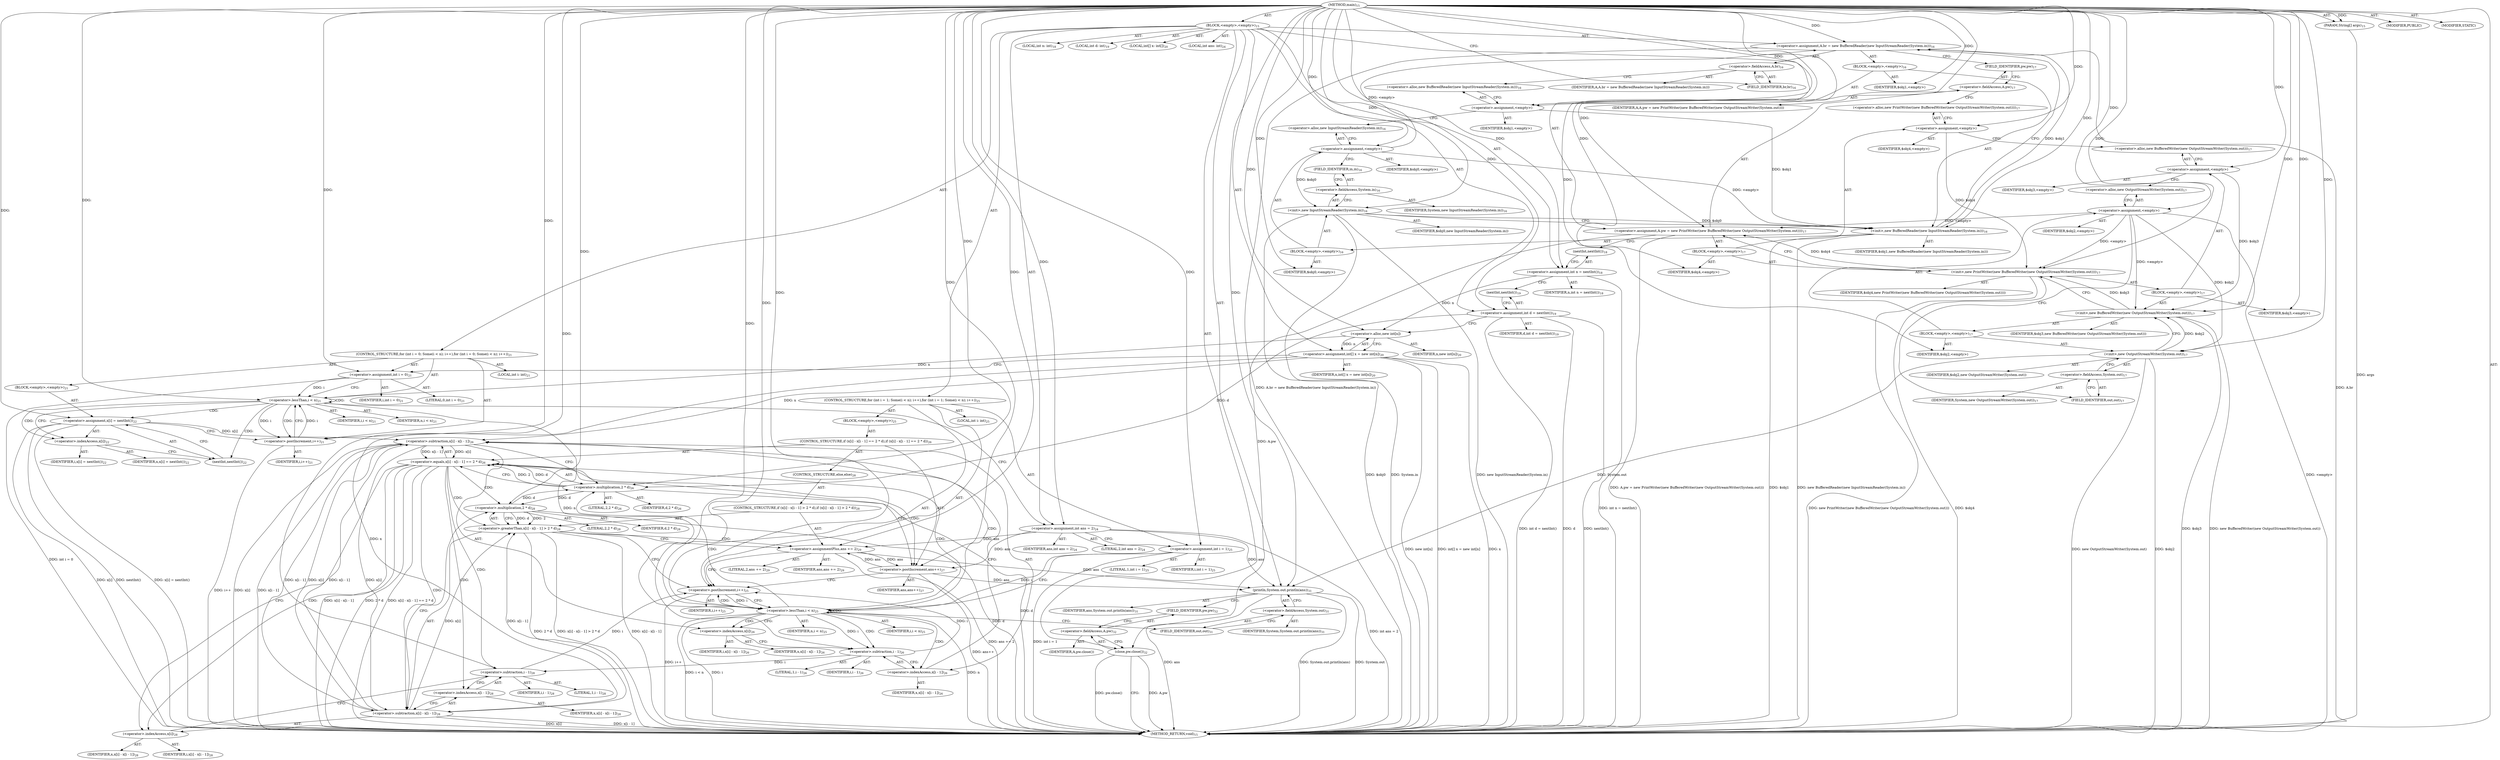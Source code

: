 digraph "main" {  
"23" [label = <(METHOD,main)<SUB>15</SUB>> ]
"24" [label = <(PARAM,String[] args)<SUB>15</SUB>> ]
"25" [label = <(BLOCK,&lt;empty&gt;,&lt;empty&gt;)<SUB>15</SUB>> ]
"26" [label = <(&lt;operator&gt;.assignment,A.br = new BufferedReader(new InputStreamReader(System.in)))<SUB>16</SUB>> ]
"27" [label = <(&lt;operator&gt;.fieldAccess,A.br)<SUB>16</SUB>> ]
"28" [label = <(IDENTIFIER,A,A.br = new BufferedReader(new InputStreamReader(System.in)))> ]
"29" [label = <(FIELD_IDENTIFIER,br,br)<SUB>16</SUB>> ]
"30" [label = <(BLOCK,&lt;empty&gt;,&lt;empty&gt;)<SUB>16</SUB>> ]
"31" [label = <(&lt;operator&gt;.assignment,&lt;empty&gt;)> ]
"32" [label = <(IDENTIFIER,$obj1,&lt;empty&gt;)> ]
"33" [label = <(&lt;operator&gt;.alloc,new BufferedReader(new InputStreamReader(System.in)))<SUB>16</SUB>> ]
"34" [label = <(&lt;init&gt;,new BufferedReader(new InputStreamReader(System.in)))<SUB>16</SUB>> ]
"35" [label = <(IDENTIFIER,$obj1,new BufferedReader(new InputStreamReader(System.in)))> ]
"36" [label = <(BLOCK,&lt;empty&gt;,&lt;empty&gt;)<SUB>16</SUB>> ]
"37" [label = <(&lt;operator&gt;.assignment,&lt;empty&gt;)> ]
"38" [label = <(IDENTIFIER,$obj0,&lt;empty&gt;)> ]
"39" [label = <(&lt;operator&gt;.alloc,new InputStreamReader(System.in))<SUB>16</SUB>> ]
"40" [label = <(&lt;init&gt;,new InputStreamReader(System.in))<SUB>16</SUB>> ]
"41" [label = <(IDENTIFIER,$obj0,new InputStreamReader(System.in))> ]
"42" [label = <(&lt;operator&gt;.fieldAccess,System.in)<SUB>16</SUB>> ]
"43" [label = <(IDENTIFIER,System,new InputStreamReader(System.in))<SUB>16</SUB>> ]
"44" [label = <(FIELD_IDENTIFIER,in,in)<SUB>16</SUB>> ]
"45" [label = <(IDENTIFIER,$obj0,&lt;empty&gt;)> ]
"46" [label = <(IDENTIFIER,$obj1,&lt;empty&gt;)> ]
"47" [label = <(&lt;operator&gt;.assignment,A.pw = new PrintWriter(new BufferedWriter(new OutputStreamWriter(System.out))))<SUB>17</SUB>> ]
"48" [label = <(&lt;operator&gt;.fieldAccess,A.pw)<SUB>17</SUB>> ]
"49" [label = <(IDENTIFIER,A,A.pw = new PrintWriter(new BufferedWriter(new OutputStreamWriter(System.out))))> ]
"50" [label = <(FIELD_IDENTIFIER,pw,pw)<SUB>17</SUB>> ]
"51" [label = <(BLOCK,&lt;empty&gt;,&lt;empty&gt;)<SUB>17</SUB>> ]
"52" [label = <(&lt;operator&gt;.assignment,&lt;empty&gt;)> ]
"53" [label = <(IDENTIFIER,$obj4,&lt;empty&gt;)> ]
"54" [label = <(&lt;operator&gt;.alloc,new PrintWriter(new BufferedWriter(new OutputStreamWriter(System.out))))<SUB>17</SUB>> ]
"55" [label = <(&lt;init&gt;,new PrintWriter(new BufferedWriter(new OutputStreamWriter(System.out))))<SUB>17</SUB>> ]
"56" [label = <(IDENTIFIER,$obj4,new PrintWriter(new BufferedWriter(new OutputStreamWriter(System.out))))> ]
"57" [label = <(BLOCK,&lt;empty&gt;,&lt;empty&gt;)<SUB>17</SUB>> ]
"58" [label = <(&lt;operator&gt;.assignment,&lt;empty&gt;)> ]
"59" [label = <(IDENTIFIER,$obj3,&lt;empty&gt;)> ]
"60" [label = <(&lt;operator&gt;.alloc,new BufferedWriter(new OutputStreamWriter(System.out)))<SUB>17</SUB>> ]
"61" [label = <(&lt;init&gt;,new BufferedWriter(new OutputStreamWriter(System.out)))<SUB>17</SUB>> ]
"62" [label = <(IDENTIFIER,$obj3,new BufferedWriter(new OutputStreamWriter(System.out)))> ]
"63" [label = <(BLOCK,&lt;empty&gt;,&lt;empty&gt;)<SUB>17</SUB>> ]
"64" [label = <(&lt;operator&gt;.assignment,&lt;empty&gt;)> ]
"65" [label = <(IDENTIFIER,$obj2,&lt;empty&gt;)> ]
"66" [label = <(&lt;operator&gt;.alloc,new OutputStreamWriter(System.out))<SUB>17</SUB>> ]
"67" [label = <(&lt;init&gt;,new OutputStreamWriter(System.out))<SUB>17</SUB>> ]
"68" [label = <(IDENTIFIER,$obj2,new OutputStreamWriter(System.out))> ]
"69" [label = <(&lt;operator&gt;.fieldAccess,System.out)<SUB>17</SUB>> ]
"70" [label = <(IDENTIFIER,System,new OutputStreamWriter(System.out))<SUB>17</SUB>> ]
"71" [label = <(FIELD_IDENTIFIER,out,out)<SUB>17</SUB>> ]
"72" [label = <(IDENTIFIER,$obj2,&lt;empty&gt;)> ]
"73" [label = <(IDENTIFIER,$obj3,&lt;empty&gt;)> ]
"74" [label = <(IDENTIFIER,$obj4,&lt;empty&gt;)> ]
"75" [label = <(LOCAL,int n: int)<SUB>18</SUB>> ]
"76" [label = <(&lt;operator&gt;.assignment,int n = nextInt())<SUB>18</SUB>> ]
"77" [label = <(IDENTIFIER,n,int n = nextInt())<SUB>18</SUB>> ]
"78" [label = <(nextInt,nextInt())<SUB>18</SUB>> ]
"79" [label = <(LOCAL,int d: int)<SUB>19</SUB>> ]
"80" [label = <(&lt;operator&gt;.assignment,int d = nextInt())<SUB>19</SUB>> ]
"81" [label = <(IDENTIFIER,d,int d = nextInt())<SUB>19</SUB>> ]
"82" [label = <(nextInt,nextInt())<SUB>19</SUB>> ]
"83" [label = <(LOCAL,int[] x: int[])<SUB>20</SUB>> ]
"84" [label = <(&lt;operator&gt;.assignment,int[] x = new int[n])<SUB>20</SUB>> ]
"85" [label = <(IDENTIFIER,x,int[] x = new int[n])<SUB>20</SUB>> ]
"86" [label = <(&lt;operator&gt;.alloc,new int[n])> ]
"87" [label = <(IDENTIFIER,n,new int[n])<SUB>20</SUB>> ]
"88" [label = <(CONTROL_STRUCTURE,for (int i = 0; Some(i &lt; n); i++),for (int i = 0; Some(i &lt; n); i++))<SUB>21</SUB>> ]
"89" [label = <(LOCAL,int i: int)<SUB>21</SUB>> ]
"90" [label = <(&lt;operator&gt;.assignment,int i = 0)<SUB>21</SUB>> ]
"91" [label = <(IDENTIFIER,i,int i = 0)<SUB>21</SUB>> ]
"92" [label = <(LITERAL,0,int i = 0)<SUB>21</SUB>> ]
"93" [label = <(&lt;operator&gt;.lessThan,i &lt; n)<SUB>21</SUB>> ]
"94" [label = <(IDENTIFIER,i,i &lt; n)<SUB>21</SUB>> ]
"95" [label = <(IDENTIFIER,n,i &lt; n)<SUB>21</SUB>> ]
"96" [label = <(&lt;operator&gt;.postIncrement,i++)<SUB>21</SUB>> ]
"97" [label = <(IDENTIFIER,i,i++)<SUB>21</SUB>> ]
"98" [label = <(BLOCK,&lt;empty&gt;,&lt;empty&gt;)<SUB>21</SUB>> ]
"99" [label = <(&lt;operator&gt;.assignment,x[i] = nextInt())<SUB>22</SUB>> ]
"100" [label = <(&lt;operator&gt;.indexAccess,x[i])<SUB>22</SUB>> ]
"101" [label = <(IDENTIFIER,x,x[i] = nextInt())<SUB>22</SUB>> ]
"102" [label = <(IDENTIFIER,i,x[i] = nextInt())<SUB>22</SUB>> ]
"103" [label = <(nextInt,nextInt())<SUB>22</SUB>> ]
"104" [label = <(LOCAL,int ans: int)<SUB>24</SUB>> ]
"105" [label = <(&lt;operator&gt;.assignment,int ans = 2)<SUB>24</SUB>> ]
"106" [label = <(IDENTIFIER,ans,int ans = 2)<SUB>24</SUB>> ]
"107" [label = <(LITERAL,2,int ans = 2)<SUB>24</SUB>> ]
"108" [label = <(CONTROL_STRUCTURE,for (int i = 1; Some(i &lt; n); i++),for (int i = 1; Some(i &lt; n); i++))<SUB>25</SUB>> ]
"109" [label = <(LOCAL,int i: int)<SUB>25</SUB>> ]
"110" [label = <(&lt;operator&gt;.assignment,int i = 1)<SUB>25</SUB>> ]
"111" [label = <(IDENTIFIER,i,int i = 1)<SUB>25</SUB>> ]
"112" [label = <(LITERAL,1,int i = 1)<SUB>25</SUB>> ]
"113" [label = <(&lt;operator&gt;.lessThan,i &lt; n)<SUB>25</SUB>> ]
"114" [label = <(IDENTIFIER,i,i &lt; n)<SUB>25</SUB>> ]
"115" [label = <(IDENTIFIER,n,i &lt; n)<SUB>25</SUB>> ]
"116" [label = <(&lt;operator&gt;.postIncrement,i++)<SUB>25</SUB>> ]
"117" [label = <(IDENTIFIER,i,i++)<SUB>25</SUB>> ]
"118" [label = <(BLOCK,&lt;empty&gt;,&lt;empty&gt;)<SUB>25</SUB>> ]
"119" [label = <(CONTROL_STRUCTURE,if (x[i] - x[i - 1] == 2 * d),if (x[i] - x[i - 1] == 2 * d))<SUB>26</SUB>> ]
"120" [label = <(&lt;operator&gt;.equals,x[i] - x[i - 1] == 2 * d)<SUB>26</SUB>> ]
"121" [label = <(&lt;operator&gt;.subtraction,x[i] - x[i - 1])<SUB>26</SUB>> ]
"122" [label = <(&lt;operator&gt;.indexAccess,x[i])<SUB>26</SUB>> ]
"123" [label = <(IDENTIFIER,x,x[i] - x[i - 1])<SUB>26</SUB>> ]
"124" [label = <(IDENTIFIER,i,x[i] - x[i - 1])<SUB>26</SUB>> ]
"125" [label = <(&lt;operator&gt;.indexAccess,x[i - 1])<SUB>26</SUB>> ]
"126" [label = <(IDENTIFIER,x,x[i] - x[i - 1])<SUB>26</SUB>> ]
"127" [label = <(&lt;operator&gt;.subtraction,i - 1)<SUB>26</SUB>> ]
"128" [label = <(IDENTIFIER,i,i - 1)<SUB>26</SUB>> ]
"129" [label = <(LITERAL,1,i - 1)<SUB>26</SUB>> ]
"130" [label = <(&lt;operator&gt;.multiplication,2 * d)<SUB>26</SUB>> ]
"131" [label = <(LITERAL,2,2 * d)<SUB>26</SUB>> ]
"132" [label = <(IDENTIFIER,d,2 * d)<SUB>26</SUB>> ]
"133" [label = <(&lt;operator&gt;.postIncrement,ans++)<SUB>27</SUB>> ]
"134" [label = <(IDENTIFIER,ans,ans++)<SUB>27</SUB>> ]
"135" [label = <(CONTROL_STRUCTURE,else,else)<SUB>28</SUB>> ]
"136" [label = <(CONTROL_STRUCTURE,if (x[i] - x[i - 1] &gt; 2 * d),if (x[i] - x[i - 1] &gt; 2 * d))<SUB>28</SUB>> ]
"137" [label = <(&lt;operator&gt;.greaterThan,x[i] - x[i - 1] &gt; 2 * d)<SUB>28</SUB>> ]
"138" [label = <(&lt;operator&gt;.subtraction,x[i] - x[i - 1])<SUB>28</SUB>> ]
"139" [label = <(&lt;operator&gt;.indexAccess,x[i])<SUB>28</SUB>> ]
"140" [label = <(IDENTIFIER,x,x[i] - x[i - 1])<SUB>28</SUB>> ]
"141" [label = <(IDENTIFIER,i,x[i] - x[i - 1])<SUB>28</SUB>> ]
"142" [label = <(&lt;operator&gt;.indexAccess,x[i - 1])<SUB>28</SUB>> ]
"143" [label = <(IDENTIFIER,x,x[i] - x[i - 1])<SUB>28</SUB>> ]
"144" [label = <(&lt;operator&gt;.subtraction,i - 1)<SUB>28</SUB>> ]
"145" [label = <(IDENTIFIER,i,i - 1)<SUB>28</SUB>> ]
"146" [label = <(LITERAL,1,i - 1)<SUB>28</SUB>> ]
"147" [label = <(&lt;operator&gt;.multiplication,2 * d)<SUB>28</SUB>> ]
"148" [label = <(LITERAL,2,2 * d)<SUB>28</SUB>> ]
"149" [label = <(IDENTIFIER,d,2 * d)<SUB>28</SUB>> ]
"150" [label = <(&lt;operator&gt;.assignmentPlus,ans += 2)<SUB>29</SUB>> ]
"151" [label = <(IDENTIFIER,ans,ans += 2)<SUB>29</SUB>> ]
"152" [label = <(LITERAL,2,ans += 2)<SUB>29</SUB>> ]
"153" [label = <(println,System.out.println(ans))<SUB>31</SUB>> ]
"154" [label = <(&lt;operator&gt;.fieldAccess,System.out)<SUB>31</SUB>> ]
"155" [label = <(IDENTIFIER,System,System.out.println(ans))<SUB>31</SUB>> ]
"156" [label = <(FIELD_IDENTIFIER,out,out)<SUB>31</SUB>> ]
"157" [label = <(IDENTIFIER,ans,System.out.println(ans))<SUB>31</SUB>> ]
"158" [label = <(close,pw.close())<SUB>32</SUB>> ]
"159" [label = <(&lt;operator&gt;.fieldAccess,A.pw)<SUB>32</SUB>> ]
"160" [label = <(IDENTIFIER,A,pw.close())> ]
"161" [label = <(FIELD_IDENTIFIER,pw,pw)<SUB>32</SUB>> ]
"162" [label = <(MODIFIER,PUBLIC)> ]
"163" [label = <(MODIFIER,STATIC)> ]
"164" [label = <(METHOD_RETURN,void)<SUB>15</SUB>> ]
  "23" -> "24"  [ label = "AST: "] 
  "23" -> "25"  [ label = "AST: "] 
  "23" -> "162"  [ label = "AST: "] 
  "23" -> "163"  [ label = "AST: "] 
  "23" -> "164"  [ label = "AST: "] 
  "25" -> "26"  [ label = "AST: "] 
  "25" -> "47"  [ label = "AST: "] 
  "25" -> "75"  [ label = "AST: "] 
  "25" -> "76"  [ label = "AST: "] 
  "25" -> "79"  [ label = "AST: "] 
  "25" -> "80"  [ label = "AST: "] 
  "25" -> "83"  [ label = "AST: "] 
  "25" -> "84"  [ label = "AST: "] 
  "25" -> "88"  [ label = "AST: "] 
  "25" -> "104"  [ label = "AST: "] 
  "25" -> "105"  [ label = "AST: "] 
  "25" -> "108"  [ label = "AST: "] 
  "25" -> "153"  [ label = "AST: "] 
  "25" -> "158"  [ label = "AST: "] 
  "26" -> "27"  [ label = "AST: "] 
  "26" -> "30"  [ label = "AST: "] 
  "27" -> "28"  [ label = "AST: "] 
  "27" -> "29"  [ label = "AST: "] 
  "30" -> "31"  [ label = "AST: "] 
  "30" -> "34"  [ label = "AST: "] 
  "30" -> "46"  [ label = "AST: "] 
  "31" -> "32"  [ label = "AST: "] 
  "31" -> "33"  [ label = "AST: "] 
  "34" -> "35"  [ label = "AST: "] 
  "34" -> "36"  [ label = "AST: "] 
  "36" -> "37"  [ label = "AST: "] 
  "36" -> "40"  [ label = "AST: "] 
  "36" -> "45"  [ label = "AST: "] 
  "37" -> "38"  [ label = "AST: "] 
  "37" -> "39"  [ label = "AST: "] 
  "40" -> "41"  [ label = "AST: "] 
  "40" -> "42"  [ label = "AST: "] 
  "42" -> "43"  [ label = "AST: "] 
  "42" -> "44"  [ label = "AST: "] 
  "47" -> "48"  [ label = "AST: "] 
  "47" -> "51"  [ label = "AST: "] 
  "48" -> "49"  [ label = "AST: "] 
  "48" -> "50"  [ label = "AST: "] 
  "51" -> "52"  [ label = "AST: "] 
  "51" -> "55"  [ label = "AST: "] 
  "51" -> "74"  [ label = "AST: "] 
  "52" -> "53"  [ label = "AST: "] 
  "52" -> "54"  [ label = "AST: "] 
  "55" -> "56"  [ label = "AST: "] 
  "55" -> "57"  [ label = "AST: "] 
  "57" -> "58"  [ label = "AST: "] 
  "57" -> "61"  [ label = "AST: "] 
  "57" -> "73"  [ label = "AST: "] 
  "58" -> "59"  [ label = "AST: "] 
  "58" -> "60"  [ label = "AST: "] 
  "61" -> "62"  [ label = "AST: "] 
  "61" -> "63"  [ label = "AST: "] 
  "63" -> "64"  [ label = "AST: "] 
  "63" -> "67"  [ label = "AST: "] 
  "63" -> "72"  [ label = "AST: "] 
  "64" -> "65"  [ label = "AST: "] 
  "64" -> "66"  [ label = "AST: "] 
  "67" -> "68"  [ label = "AST: "] 
  "67" -> "69"  [ label = "AST: "] 
  "69" -> "70"  [ label = "AST: "] 
  "69" -> "71"  [ label = "AST: "] 
  "76" -> "77"  [ label = "AST: "] 
  "76" -> "78"  [ label = "AST: "] 
  "80" -> "81"  [ label = "AST: "] 
  "80" -> "82"  [ label = "AST: "] 
  "84" -> "85"  [ label = "AST: "] 
  "84" -> "86"  [ label = "AST: "] 
  "86" -> "87"  [ label = "AST: "] 
  "88" -> "89"  [ label = "AST: "] 
  "88" -> "90"  [ label = "AST: "] 
  "88" -> "93"  [ label = "AST: "] 
  "88" -> "96"  [ label = "AST: "] 
  "88" -> "98"  [ label = "AST: "] 
  "90" -> "91"  [ label = "AST: "] 
  "90" -> "92"  [ label = "AST: "] 
  "93" -> "94"  [ label = "AST: "] 
  "93" -> "95"  [ label = "AST: "] 
  "96" -> "97"  [ label = "AST: "] 
  "98" -> "99"  [ label = "AST: "] 
  "99" -> "100"  [ label = "AST: "] 
  "99" -> "103"  [ label = "AST: "] 
  "100" -> "101"  [ label = "AST: "] 
  "100" -> "102"  [ label = "AST: "] 
  "105" -> "106"  [ label = "AST: "] 
  "105" -> "107"  [ label = "AST: "] 
  "108" -> "109"  [ label = "AST: "] 
  "108" -> "110"  [ label = "AST: "] 
  "108" -> "113"  [ label = "AST: "] 
  "108" -> "116"  [ label = "AST: "] 
  "108" -> "118"  [ label = "AST: "] 
  "110" -> "111"  [ label = "AST: "] 
  "110" -> "112"  [ label = "AST: "] 
  "113" -> "114"  [ label = "AST: "] 
  "113" -> "115"  [ label = "AST: "] 
  "116" -> "117"  [ label = "AST: "] 
  "118" -> "119"  [ label = "AST: "] 
  "119" -> "120"  [ label = "AST: "] 
  "119" -> "133"  [ label = "AST: "] 
  "119" -> "135"  [ label = "AST: "] 
  "120" -> "121"  [ label = "AST: "] 
  "120" -> "130"  [ label = "AST: "] 
  "121" -> "122"  [ label = "AST: "] 
  "121" -> "125"  [ label = "AST: "] 
  "122" -> "123"  [ label = "AST: "] 
  "122" -> "124"  [ label = "AST: "] 
  "125" -> "126"  [ label = "AST: "] 
  "125" -> "127"  [ label = "AST: "] 
  "127" -> "128"  [ label = "AST: "] 
  "127" -> "129"  [ label = "AST: "] 
  "130" -> "131"  [ label = "AST: "] 
  "130" -> "132"  [ label = "AST: "] 
  "133" -> "134"  [ label = "AST: "] 
  "135" -> "136"  [ label = "AST: "] 
  "136" -> "137"  [ label = "AST: "] 
  "136" -> "150"  [ label = "AST: "] 
  "137" -> "138"  [ label = "AST: "] 
  "137" -> "147"  [ label = "AST: "] 
  "138" -> "139"  [ label = "AST: "] 
  "138" -> "142"  [ label = "AST: "] 
  "139" -> "140"  [ label = "AST: "] 
  "139" -> "141"  [ label = "AST: "] 
  "142" -> "143"  [ label = "AST: "] 
  "142" -> "144"  [ label = "AST: "] 
  "144" -> "145"  [ label = "AST: "] 
  "144" -> "146"  [ label = "AST: "] 
  "147" -> "148"  [ label = "AST: "] 
  "147" -> "149"  [ label = "AST: "] 
  "150" -> "151"  [ label = "AST: "] 
  "150" -> "152"  [ label = "AST: "] 
  "153" -> "154"  [ label = "AST: "] 
  "153" -> "157"  [ label = "AST: "] 
  "154" -> "155"  [ label = "AST: "] 
  "154" -> "156"  [ label = "AST: "] 
  "158" -> "159"  [ label = "AST: "] 
  "159" -> "160"  [ label = "AST: "] 
  "159" -> "161"  [ label = "AST: "] 
  "26" -> "50"  [ label = "CFG: "] 
  "47" -> "78"  [ label = "CFG: "] 
  "76" -> "82"  [ label = "CFG: "] 
  "80" -> "86"  [ label = "CFG: "] 
  "84" -> "90"  [ label = "CFG: "] 
  "105" -> "110"  [ label = "CFG: "] 
  "153" -> "161"  [ label = "CFG: "] 
  "158" -> "164"  [ label = "CFG: "] 
  "27" -> "33"  [ label = "CFG: "] 
  "48" -> "54"  [ label = "CFG: "] 
  "78" -> "76"  [ label = "CFG: "] 
  "82" -> "80"  [ label = "CFG: "] 
  "86" -> "84"  [ label = "CFG: "] 
  "90" -> "93"  [ label = "CFG: "] 
  "93" -> "100"  [ label = "CFG: "] 
  "93" -> "105"  [ label = "CFG: "] 
  "96" -> "93"  [ label = "CFG: "] 
  "110" -> "113"  [ label = "CFG: "] 
  "113" -> "122"  [ label = "CFG: "] 
  "113" -> "156"  [ label = "CFG: "] 
  "116" -> "113"  [ label = "CFG: "] 
  "154" -> "153"  [ label = "CFG: "] 
  "159" -> "158"  [ label = "CFG: "] 
  "29" -> "27"  [ label = "CFG: "] 
  "31" -> "39"  [ label = "CFG: "] 
  "34" -> "26"  [ label = "CFG: "] 
  "50" -> "48"  [ label = "CFG: "] 
  "52" -> "60"  [ label = "CFG: "] 
  "55" -> "47"  [ label = "CFG: "] 
  "99" -> "96"  [ label = "CFG: "] 
  "156" -> "154"  [ label = "CFG: "] 
  "161" -> "159"  [ label = "CFG: "] 
  "33" -> "31"  [ label = "CFG: "] 
  "54" -> "52"  [ label = "CFG: "] 
  "100" -> "103"  [ label = "CFG: "] 
  "103" -> "99"  [ label = "CFG: "] 
  "120" -> "133"  [ label = "CFG: "] 
  "120" -> "139"  [ label = "CFG: "] 
  "133" -> "116"  [ label = "CFG: "] 
  "37" -> "44"  [ label = "CFG: "] 
  "40" -> "34"  [ label = "CFG: "] 
  "58" -> "66"  [ label = "CFG: "] 
  "61" -> "55"  [ label = "CFG: "] 
  "121" -> "130"  [ label = "CFG: "] 
  "130" -> "120"  [ label = "CFG: "] 
  "39" -> "37"  [ label = "CFG: "] 
  "42" -> "40"  [ label = "CFG: "] 
  "60" -> "58"  [ label = "CFG: "] 
  "122" -> "127"  [ label = "CFG: "] 
  "125" -> "121"  [ label = "CFG: "] 
  "137" -> "150"  [ label = "CFG: "] 
  "137" -> "116"  [ label = "CFG: "] 
  "150" -> "116"  [ label = "CFG: "] 
  "44" -> "42"  [ label = "CFG: "] 
  "64" -> "71"  [ label = "CFG: "] 
  "67" -> "61"  [ label = "CFG: "] 
  "127" -> "125"  [ label = "CFG: "] 
  "138" -> "147"  [ label = "CFG: "] 
  "147" -> "137"  [ label = "CFG: "] 
  "66" -> "64"  [ label = "CFG: "] 
  "69" -> "67"  [ label = "CFG: "] 
  "139" -> "144"  [ label = "CFG: "] 
  "142" -> "138"  [ label = "CFG: "] 
  "71" -> "69"  [ label = "CFG: "] 
  "144" -> "142"  [ label = "CFG: "] 
  "23" -> "29"  [ label = "CFG: "] 
  "24" -> "164"  [ label = "DDG: args"] 
  "26" -> "164"  [ label = "DDG: A.br"] 
  "34" -> "164"  [ label = "DDG: $obj1"] 
  "40" -> "164"  [ label = "DDG: $obj0"] 
  "40" -> "164"  [ label = "DDG: System.in"] 
  "40" -> "164"  [ label = "DDG: new InputStreamReader(System.in)"] 
  "34" -> "164"  [ label = "DDG: new BufferedReader(new InputStreamReader(System.in))"] 
  "26" -> "164"  [ label = "DDG: A.br = new BufferedReader(new InputStreamReader(System.in))"] 
  "55" -> "164"  [ label = "DDG: $obj4"] 
  "61" -> "164"  [ label = "DDG: $obj3"] 
  "64" -> "164"  [ label = "DDG: &lt;empty&gt;"] 
  "67" -> "164"  [ label = "DDG: $obj2"] 
  "67" -> "164"  [ label = "DDG: new OutputStreamWriter(System.out)"] 
  "61" -> "164"  [ label = "DDG: new BufferedWriter(new OutputStreamWriter(System.out))"] 
  "55" -> "164"  [ label = "DDG: new PrintWriter(new BufferedWriter(new OutputStreamWriter(System.out)))"] 
  "47" -> "164"  [ label = "DDG: A.pw = new PrintWriter(new BufferedWriter(new OutputStreamWriter(System.out)))"] 
  "76" -> "164"  [ label = "DDG: int n = nextInt()"] 
  "80" -> "164"  [ label = "DDG: d"] 
  "80" -> "164"  [ label = "DDG: nextInt()"] 
  "80" -> "164"  [ label = "DDG: int d = nextInt()"] 
  "84" -> "164"  [ label = "DDG: x"] 
  "84" -> "164"  [ label = "DDG: new int[n]"] 
  "84" -> "164"  [ label = "DDG: int[] x = new int[n]"] 
  "90" -> "164"  [ label = "DDG: int i = 0"] 
  "105" -> "164"  [ label = "DDG: int ans = 2"] 
  "110" -> "164"  [ label = "DDG: int i = 1"] 
  "113" -> "164"  [ label = "DDG: i"] 
  "113" -> "164"  [ label = "DDG: n"] 
  "113" -> "164"  [ label = "DDG: i &lt; n"] 
  "153" -> "164"  [ label = "DDG: System.out"] 
  "153" -> "164"  [ label = "DDG: ans"] 
  "153" -> "164"  [ label = "DDG: System.out.println(ans)"] 
  "158" -> "164"  [ label = "DDG: A.pw"] 
  "158" -> "164"  [ label = "DDG: pw.close()"] 
  "121" -> "164"  [ label = "DDG: x[i]"] 
  "121" -> "164"  [ label = "DDG: x[i - 1]"] 
  "120" -> "164"  [ label = "DDG: x[i] - x[i - 1]"] 
  "130" -> "164"  [ label = "DDG: d"] 
  "120" -> "164"  [ label = "DDG: 2 * d"] 
  "120" -> "164"  [ label = "DDG: x[i] - x[i - 1] == 2 * d"] 
  "138" -> "164"  [ label = "DDG: x[i]"] 
  "138" -> "164"  [ label = "DDG: x[i - 1]"] 
  "137" -> "164"  [ label = "DDG: x[i] - x[i - 1]"] 
  "147" -> "164"  [ label = "DDG: d"] 
  "137" -> "164"  [ label = "DDG: 2 * d"] 
  "137" -> "164"  [ label = "DDG: x[i] - x[i - 1] &gt; 2 * d"] 
  "150" -> "164"  [ label = "DDG: ans += 2"] 
  "133" -> "164"  [ label = "DDG: ans++"] 
  "116" -> "164"  [ label = "DDG: i++"] 
  "99" -> "164"  [ label = "DDG: x[i]"] 
  "99" -> "164"  [ label = "DDG: nextInt()"] 
  "99" -> "164"  [ label = "DDG: x[i] = nextInt()"] 
  "96" -> "164"  [ label = "DDG: i++"] 
  "23" -> "24"  [ label = "DDG: "] 
  "37" -> "26"  [ label = "DDG: &lt;empty&gt;"] 
  "34" -> "26"  [ label = "DDG: $obj1"] 
  "23" -> "26"  [ label = "DDG: "] 
  "64" -> "47"  [ label = "DDG: &lt;empty&gt;"] 
  "55" -> "47"  [ label = "DDG: $obj4"] 
  "23" -> "47"  [ label = "DDG: "] 
  "23" -> "76"  [ label = "DDG: "] 
  "23" -> "80"  [ label = "DDG: "] 
  "86" -> "84"  [ label = "DDG: n"] 
  "23" -> "105"  [ label = "DDG: "] 
  "23" -> "90"  [ label = "DDG: "] 
  "23" -> "110"  [ label = "DDG: "] 
  "67" -> "153"  [ label = "DDG: System.out"] 
  "105" -> "153"  [ label = "DDG: ans"] 
  "150" -> "153"  [ label = "DDG: ans"] 
  "133" -> "153"  [ label = "DDG: ans"] 
  "23" -> "153"  [ label = "DDG: "] 
  "47" -> "158"  [ label = "DDG: A.pw"] 
  "23" -> "31"  [ label = "DDG: "] 
  "23" -> "46"  [ label = "DDG: "] 
  "23" -> "52"  [ label = "DDG: "] 
  "23" -> "74"  [ label = "DDG: "] 
  "76" -> "86"  [ label = "DDG: n"] 
  "23" -> "86"  [ label = "DDG: "] 
  "90" -> "93"  [ label = "DDG: i"] 
  "96" -> "93"  [ label = "DDG: i"] 
  "23" -> "93"  [ label = "DDG: "] 
  "86" -> "93"  [ label = "DDG: n"] 
  "93" -> "96"  [ label = "DDG: i"] 
  "23" -> "96"  [ label = "DDG: "] 
  "23" -> "99"  [ label = "DDG: "] 
  "110" -> "113"  [ label = "DDG: i"] 
  "116" -> "113"  [ label = "DDG: i"] 
  "23" -> "113"  [ label = "DDG: "] 
  "93" -> "113"  [ label = "DDG: n"] 
  "127" -> "116"  [ label = "DDG: i"] 
  "144" -> "116"  [ label = "DDG: i"] 
  "23" -> "116"  [ label = "DDG: "] 
  "31" -> "34"  [ label = "DDG: $obj1"] 
  "23" -> "34"  [ label = "DDG: "] 
  "37" -> "34"  [ label = "DDG: &lt;empty&gt;"] 
  "40" -> "34"  [ label = "DDG: $obj0"] 
  "52" -> "55"  [ label = "DDG: $obj4"] 
  "23" -> "55"  [ label = "DDG: "] 
  "64" -> "55"  [ label = "DDG: &lt;empty&gt;"] 
  "61" -> "55"  [ label = "DDG: $obj3"] 
  "23" -> "37"  [ label = "DDG: "] 
  "23" -> "45"  [ label = "DDG: "] 
  "23" -> "58"  [ label = "DDG: "] 
  "23" -> "73"  [ label = "DDG: "] 
  "121" -> "120"  [ label = "DDG: x[i]"] 
  "121" -> "120"  [ label = "DDG: x[i - 1]"] 
  "130" -> "120"  [ label = "DDG: 2"] 
  "130" -> "120"  [ label = "DDG: d"] 
  "105" -> "133"  [ label = "DDG: ans"] 
  "150" -> "133"  [ label = "DDG: ans"] 
  "23" -> "133"  [ label = "DDG: "] 
  "37" -> "40"  [ label = "DDG: $obj0"] 
  "23" -> "40"  [ label = "DDG: "] 
  "58" -> "61"  [ label = "DDG: $obj3"] 
  "23" -> "61"  [ label = "DDG: "] 
  "64" -> "61"  [ label = "DDG: &lt;empty&gt;"] 
  "67" -> "61"  [ label = "DDG: $obj2"] 
  "84" -> "121"  [ label = "DDG: x"] 
  "138" -> "121"  [ label = "DDG: x[i]"] 
  "99" -> "121"  [ label = "DDG: x[i]"] 
  "138" -> "121"  [ label = "DDG: x[i - 1]"] 
  "23" -> "130"  [ label = "DDG: "] 
  "80" -> "130"  [ label = "DDG: d"] 
  "147" -> "130"  [ label = "DDG: d"] 
  "23" -> "150"  [ label = "DDG: "] 
  "23" -> "64"  [ label = "DDG: "] 
  "23" -> "72"  [ label = "DDG: "] 
  "138" -> "137"  [ label = "DDG: x[i]"] 
  "138" -> "137"  [ label = "DDG: x[i - 1]"] 
  "147" -> "137"  [ label = "DDG: 2"] 
  "147" -> "137"  [ label = "DDG: d"] 
  "105" -> "150"  [ label = "DDG: ans"] 
  "133" -> "150"  [ label = "DDG: ans"] 
  "64" -> "67"  [ label = "DDG: $obj2"] 
  "23" -> "67"  [ label = "DDG: "] 
  "113" -> "127"  [ label = "DDG: i"] 
  "23" -> "127"  [ label = "DDG: "] 
  "84" -> "138"  [ label = "DDG: x"] 
  "121" -> "138"  [ label = "DDG: x[i]"] 
  "121" -> "138"  [ label = "DDG: x[i - 1]"] 
  "23" -> "147"  [ label = "DDG: "] 
  "130" -> "147"  [ label = "DDG: d"] 
  "127" -> "144"  [ label = "DDG: i"] 
  "23" -> "144"  [ label = "DDG: "] 
  "93" -> "96"  [ label = "CDG: "] 
  "93" -> "99"  [ label = "CDG: "] 
  "93" -> "100"  [ label = "CDG: "] 
  "93" -> "103"  [ label = "CDG: "] 
  "93" -> "93"  [ label = "CDG: "] 
  "113" -> "120"  [ label = "CDG: "] 
  "113" -> "113"  [ label = "CDG: "] 
  "113" -> "116"  [ label = "CDG: "] 
  "113" -> "122"  [ label = "CDG: "] 
  "113" -> "130"  [ label = "CDG: "] 
  "113" -> "121"  [ label = "CDG: "] 
  "113" -> "127"  [ label = "CDG: "] 
  "113" -> "125"  [ label = "CDG: "] 
  "120" -> "147"  [ label = "CDG: "] 
  "120" -> "142"  [ label = "CDG: "] 
  "120" -> "139"  [ label = "CDG: "] 
  "120" -> "144"  [ label = "CDG: "] 
  "120" -> "138"  [ label = "CDG: "] 
  "120" -> "133"  [ label = "CDG: "] 
  "120" -> "137"  [ label = "CDG: "] 
  "137" -> "150"  [ label = "CDG: "] 
}
